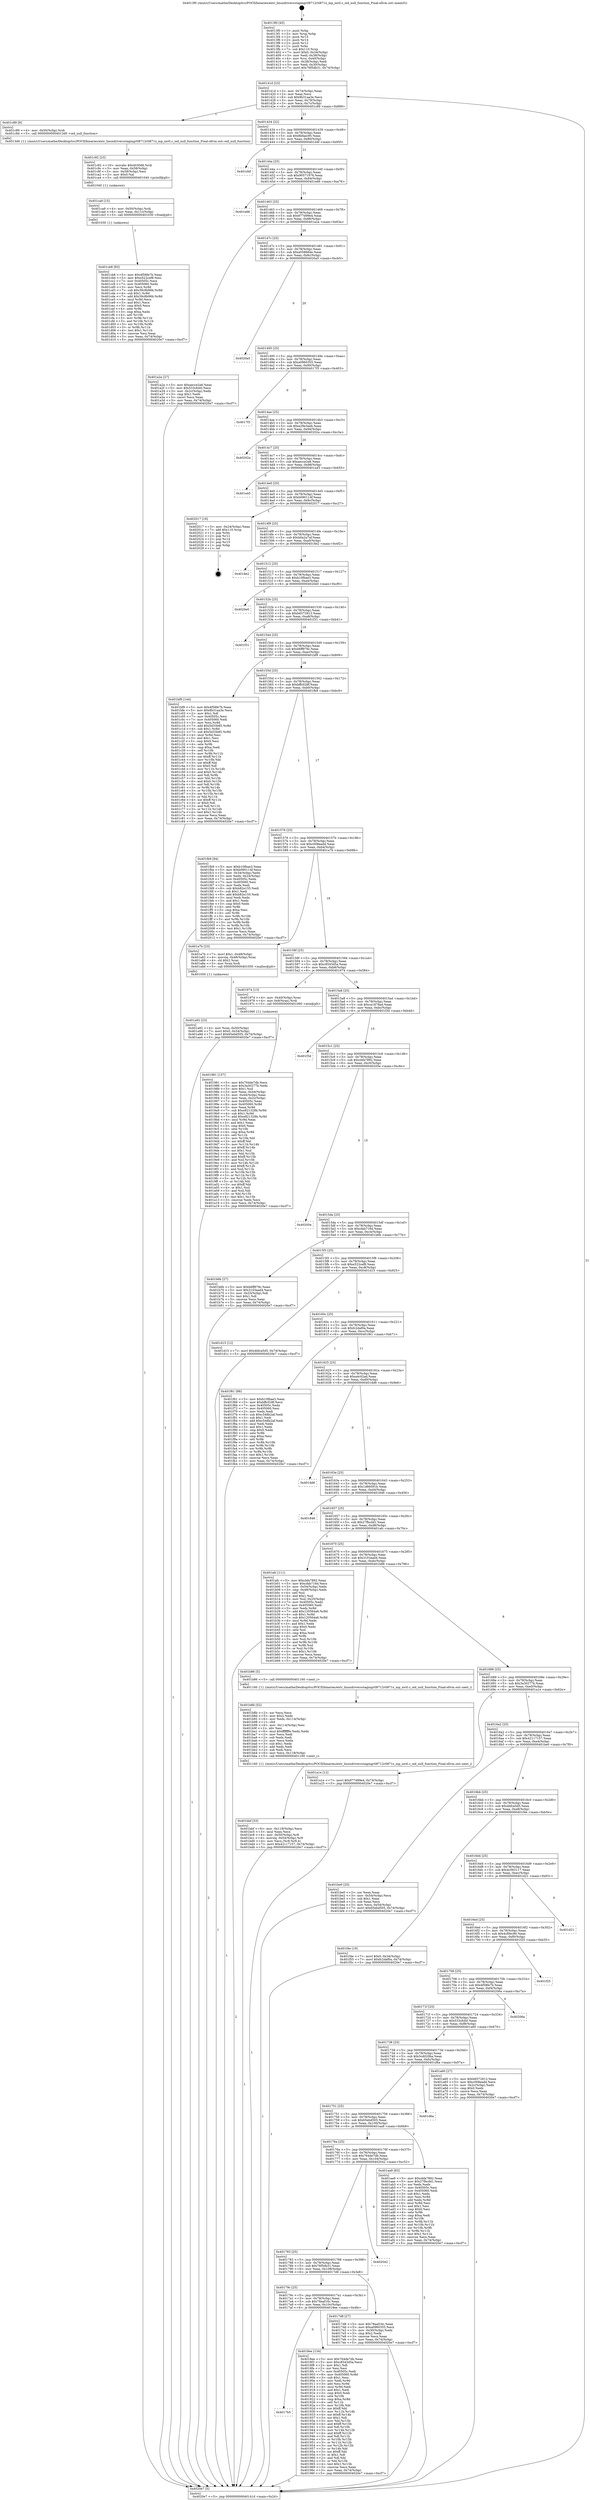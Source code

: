 digraph "0x4013f0" {
  label = "0x4013f0 (/mnt/c/Users/mathe/Desktop/tcc/POCII/binaries/extr_linuxdriversstagingrtl8712rtl871x_mp_ioctl.c_oid_null_function_Final-ollvm.out::main(0))"
  labelloc = "t"
  node[shape=record]

  Entry [label="",width=0.3,height=0.3,shape=circle,fillcolor=black,style=filled]
  "0x40141d" [label="{
     0x40141d [23]\l
     | [instrs]\l
     &nbsp;&nbsp;0x40141d \<+3\>: mov -0x74(%rbp),%eax\l
     &nbsp;&nbsp;0x401420 \<+2\>: mov %eax,%ecx\l
     &nbsp;&nbsp;0x401422 \<+6\>: sub $0x8b31aa3e,%ecx\l
     &nbsp;&nbsp;0x401428 \<+3\>: mov %eax,-0x78(%rbp)\l
     &nbsp;&nbsp;0x40142b \<+3\>: mov %ecx,-0x7c(%rbp)\l
     &nbsp;&nbsp;0x40142e \<+6\>: je 0000000000401c89 \<main+0x899\>\l
  }"]
  "0x401c89" [label="{
     0x401c89 [9]\l
     | [instrs]\l
     &nbsp;&nbsp;0x401c89 \<+4\>: mov -0x50(%rbp),%rdi\l
     &nbsp;&nbsp;0x401c8d \<+5\>: call 00000000004013d0 \<oid_null_function\>\l
     | [calls]\l
     &nbsp;&nbsp;0x4013d0 \{1\} (/mnt/c/Users/mathe/Desktop/tcc/POCII/binaries/extr_linuxdriversstagingrtl8712rtl871x_mp_ioctl.c_oid_null_function_Final-ollvm.out::oid_null_function)\l
  }"]
  "0x401434" [label="{
     0x401434 [22]\l
     | [instrs]\l
     &nbsp;&nbsp;0x401434 \<+5\>: jmp 0000000000401439 \<main+0x49\>\l
     &nbsp;&nbsp;0x401439 \<+3\>: mov -0x78(%rbp),%eax\l
     &nbsp;&nbsp;0x40143c \<+5\>: sub $0x8bfaec95,%eax\l
     &nbsp;&nbsp;0x401441 \<+3\>: mov %eax,-0x80(%rbp)\l
     &nbsp;&nbsp;0x401444 \<+6\>: je 0000000000401d4f \<main+0x95f\>\l
  }"]
  Exit [label="",width=0.3,height=0.3,shape=circle,fillcolor=black,style=filled,peripheries=2]
  "0x401d4f" [label="{
     0x401d4f\l
  }", style=dashed]
  "0x40144a" [label="{
     0x40144a [25]\l
     | [instrs]\l
     &nbsp;&nbsp;0x40144a \<+5\>: jmp 000000000040144f \<main+0x5f\>\l
     &nbsp;&nbsp;0x40144f \<+3\>: mov -0x78(%rbp),%eax\l
     &nbsp;&nbsp;0x401452 \<+5\>: sub $0x90571976,%eax\l
     &nbsp;&nbsp;0x401457 \<+6\>: mov %eax,-0x84(%rbp)\l
     &nbsp;&nbsp;0x40145d \<+6\>: je 0000000000401e66 \<main+0xa76\>\l
  }"]
  "0x401cb8" [label="{
     0x401cb8 [93]\l
     | [instrs]\l
     &nbsp;&nbsp;0x401cb8 \<+5\>: mov $0x4f58fe7b,%eax\l
     &nbsp;&nbsp;0x401cbd \<+5\>: mov $0xe522cef8,%esi\l
     &nbsp;&nbsp;0x401cc2 \<+7\>: mov 0x40505c,%ecx\l
     &nbsp;&nbsp;0x401cc9 \<+7\>: mov 0x405060,%edx\l
     &nbsp;&nbsp;0x401cd0 \<+3\>: mov %ecx,%r8d\l
     &nbsp;&nbsp;0x401cd3 \<+7\>: sub $0x39c8b96b,%r8d\l
     &nbsp;&nbsp;0x401cda \<+4\>: sub $0x1,%r8d\l
     &nbsp;&nbsp;0x401cde \<+7\>: add $0x39c8b96b,%r8d\l
     &nbsp;&nbsp;0x401ce5 \<+4\>: imul %r8d,%ecx\l
     &nbsp;&nbsp;0x401ce9 \<+3\>: and $0x1,%ecx\l
     &nbsp;&nbsp;0x401cec \<+3\>: cmp $0x0,%ecx\l
     &nbsp;&nbsp;0x401cef \<+4\>: sete %r9b\l
     &nbsp;&nbsp;0x401cf3 \<+3\>: cmp $0xa,%edx\l
     &nbsp;&nbsp;0x401cf6 \<+4\>: setl %r10b\l
     &nbsp;&nbsp;0x401cfa \<+3\>: mov %r9b,%r11b\l
     &nbsp;&nbsp;0x401cfd \<+3\>: and %r10b,%r11b\l
     &nbsp;&nbsp;0x401d00 \<+3\>: xor %r10b,%r9b\l
     &nbsp;&nbsp;0x401d03 \<+3\>: or %r9b,%r11b\l
     &nbsp;&nbsp;0x401d06 \<+4\>: test $0x1,%r11b\l
     &nbsp;&nbsp;0x401d0a \<+3\>: cmovne %esi,%eax\l
     &nbsp;&nbsp;0x401d0d \<+3\>: mov %eax,-0x74(%rbp)\l
     &nbsp;&nbsp;0x401d10 \<+5\>: jmp 00000000004020e7 \<main+0xcf7\>\l
  }"]
  "0x401e66" [label="{
     0x401e66\l
  }", style=dashed]
  "0x401463" [label="{
     0x401463 [25]\l
     | [instrs]\l
     &nbsp;&nbsp;0x401463 \<+5\>: jmp 0000000000401468 \<main+0x78\>\l
     &nbsp;&nbsp;0x401468 \<+3\>: mov -0x78(%rbp),%eax\l
     &nbsp;&nbsp;0x40146b \<+5\>: sub $0x977d99e4,%eax\l
     &nbsp;&nbsp;0x401470 \<+6\>: mov %eax,-0x88(%rbp)\l
     &nbsp;&nbsp;0x401476 \<+6\>: je 0000000000401a2a \<main+0x63a\>\l
  }"]
  "0x401ca9" [label="{
     0x401ca9 [15]\l
     | [instrs]\l
     &nbsp;&nbsp;0x401ca9 \<+4\>: mov -0x50(%rbp),%rdi\l
     &nbsp;&nbsp;0x401cad \<+6\>: mov %eax,-0x11c(%rbp)\l
     &nbsp;&nbsp;0x401cb3 \<+5\>: call 0000000000401030 \<free@plt\>\l
     | [calls]\l
     &nbsp;&nbsp;0x401030 \{1\} (unknown)\l
  }"]
  "0x401a2a" [label="{
     0x401a2a [27]\l
     | [instrs]\l
     &nbsp;&nbsp;0x401a2a \<+5\>: mov $0xaecce2a6,%eax\l
     &nbsp;&nbsp;0x401a2f \<+5\>: mov $0x533cfcb0,%ecx\l
     &nbsp;&nbsp;0x401a34 \<+3\>: mov -0x2c(%rbp),%edx\l
     &nbsp;&nbsp;0x401a37 \<+3\>: cmp $0x1,%edx\l
     &nbsp;&nbsp;0x401a3a \<+3\>: cmovl %ecx,%eax\l
     &nbsp;&nbsp;0x401a3d \<+3\>: mov %eax,-0x74(%rbp)\l
     &nbsp;&nbsp;0x401a40 \<+5\>: jmp 00000000004020e7 \<main+0xcf7\>\l
  }"]
  "0x40147c" [label="{
     0x40147c [25]\l
     | [instrs]\l
     &nbsp;&nbsp;0x40147c \<+5\>: jmp 0000000000401481 \<main+0x91\>\l
     &nbsp;&nbsp;0x401481 \<+3\>: mov -0x78(%rbp),%eax\l
     &nbsp;&nbsp;0x401484 \<+5\>: sub $0xa058684e,%eax\l
     &nbsp;&nbsp;0x401489 \<+6\>: mov %eax,-0x8c(%rbp)\l
     &nbsp;&nbsp;0x40148f \<+6\>: je 00000000004020a5 \<main+0xcb5\>\l
  }"]
  "0x401c92" [label="{
     0x401c92 [23]\l
     | [instrs]\l
     &nbsp;&nbsp;0x401c92 \<+10\>: movabs $0x4030d6,%rdi\l
     &nbsp;&nbsp;0x401c9c \<+3\>: mov %eax,-0x58(%rbp)\l
     &nbsp;&nbsp;0x401c9f \<+3\>: mov -0x58(%rbp),%esi\l
     &nbsp;&nbsp;0x401ca2 \<+2\>: mov $0x0,%al\l
     &nbsp;&nbsp;0x401ca4 \<+5\>: call 0000000000401040 \<printf@plt\>\l
     | [calls]\l
     &nbsp;&nbsp;0x401040 \{1\} (unknown)\l
  }"]
  "0x4020a5" [label="{
     0x4020a5\l
  }", style=dashed]
  "0x401495" [label="{
     0x401495 [25]\l
     | [instrs]\l
     &nbsp;&nbsp;0x401495 \<+5\>: jmp 000000000040149a \<main+0xaa\>\l
     &nbsp;&nbsp;0x40149a \<+3\>: mov -0x78(%rbp),%eax\l
     &nbsp;&nbsp;0x40149d \<+5\>: sub $0xa0960355,%eax\l
     &nbsp;&nbsp;0x4014a2 \<+6\>: mov %eax,-0x90(%rbp)\l
     &nbsp;&nbsp;0x4014a8 \<+6\>: je 00000000004017f3 \<main+0x403\>\l
  }"]
  "0x401bbf" [label="{
     0x401bbf [33]\l
     | [instrs]\l
     &nbsp;&nbsp;0x401bbf \<+6\>: mov -0x118(%rbp),%ecx\l
     &nbsp;&nbsp;0x401bc5 \<+3\>: imul %eax,%ecx\l
     &nbsp;&nbsp;0x401bc8 \<+4\>: mov -0x50(%rbp),%r8\l
     &nbsp;&nbsp;0x401bcc \<+4\>: movslq -0x54(%rbp),%r9\l
     &nbsp;&nbsp;0x401bd0 \<+4\>: mov %ecx,(%r8,%r9,4)\l
     &nbsp;&nbsp;0x401bd4 \<+7\>: movl $0x42117157,-0x74(%rbp)\l
     &nbsp;&nbsp;0x401bdb \<+5\>: jmp 00000000004020e7 \<main+0xcf7\>\l
  }"]
  "0x4017f3" [label="{
     0x4017f3\l
  }", style=dashed]
  "0x4014ae" [label="{
     0x4014ae [25]\l
     | [instrs]\l
     &nbsp;&nbsp;0x4014ae \<+5\>: jmp 00000000004014b3 \<main+0xc3\>\l
     &nbsp;&nbsp;0x4014b3 \<+3\>: mov -0x78(%rbp),%eax\l
     &nbsp;&nbsp;0x4014b6 \<+5\>: sub $0xa29e3eeb,%eax\l
     &nbsp;&nbsp;0x4014bb \<+6\>: mov %eax,-0x94(%rbp)\l
     &nbsp;&nbsp;0x4014c1 \<+6\>: je 000000000040202a \<main+0xc3a\>\l
  }"]
  "0x401b8b" [label="{
     0x401b8b [52]\l
     | [instrs]\l
     &nbsp;&nbsp;0x401b8b \<+2\>: xor %ecx,%ecx\l
     &nbsp;&nbsp;0x401b8d \<+5\>: mov $0x2,%edx\l
     &nbsp;&nbsp;0x401b92 \<+6\>: mov %edx,-0x114(%rbp)\l
     &nbsp;&nbsp;0x401b98 \<+1\>: cltd\l
     &nbsp;&nbsp;0x401b99 \<+6\>: mov -0x114(%rbp),%esi\l
     &nbsp;&nbsp;0x401b9f \<+2\>: idiv %esi\l
     &nbsp;&nbsp;0x401ba1 \<+6\>: imul $0xfffffffe,%edx,%edx\l
     &nbsp;&nbsp;0x401ba7 \<+2\>: mov %ecx,%edi\l
     &nbsp;&nbsp;0x401ba9 \<+2\>: sub %edx,%edi\l
     &nbsp;&nbsp;0x401bab \<+2\>: mov %ecx,%edx\l
     &nbsp;&nbsp;0x401bad \<+3\>: sub $0x1,%edx\l
     &nbsp;&nbsp;0x401bb0 \<+2\>: add %edx,%edi\l
     &nbsp;&nbsp;0x401bb2 \<+2\>: sub %edi,%ecx\l
     &nbsp;&nbsp;0x401bb4 \<+6\>: mov %ecx,-0x118(%rbp)\l
     &nbsp;&nbsp;0x401bba \<+5\>: call 0000000000401160 \<next_i\>\l
     | [calls]\l
     &nbsp;&nbsp;0x401160 \{1\} (/mnt/c/Users/mathe/Desktop/tcc/POCII/binaries/extr_linuxdriversstagingrtl8712rtl871x_mp_ioctl.c_oid_null_function_Final-ollvm.out::next_i)\l
  }"]
  "0x40202a" [label="{
     0x40202a\l
  }", style=dashed]
  "0x4014c7" [label="{
     0x4014c7 [25]\l
     | [instrs]\l
     &nbsp;&nbsp;0x4014c7 \<+5\>: jmp 00000000004014cc \<main+0xdc\>\l
     &nbsp;&nbsp;0x4014cc \<+3\>: mov -0x78(%rbp),%eax\l
     &nbsp;&nbsp;0x4014cf \<+5\>: sub $0xaecce2a6,%eax\l
     &nbsp;&nbsp;0x4014d4 \<+6\>: mov %eax,-0x98(%rbp)\l
     &nbsp;&nbsp;0x4014da \<+6\>: je 0000000000401a45 \<main+0x655\>\l
  }"]
  "0x401a92" [label="{
     0x401a92 [23]\l
     | [instrs]\l
     &nbsp;&nbsp;0x401a92 \<+4\>: mov %rax,-0x50(%rbp)\l
     &nbsp;&nbsp;0x401a96 \<+7\>: movl $0x0,-0x54(%rbp)\l
     &nbsp;&nbsp;0x401a9d \<+7\>: movl $0x65ebd505,-0x74(%rbp)\l
     &nbsp;&nbsp;0x401aa4 \<+5\>: jmp 00000000004020e7 \<main+0xcf7\>\l
  }"]
  "0x401a45" [label="{
     0x401a45\l
  }", style=dashed]
  "0x4014e0" [label="{
     0x4014e0 [25]\l
     | [instrs]\l
     &nbsp;&nbsp;0x4014e0 \<+5\>: jmp 00000000004014e5 \<main+0xf5\>\l
     &nbsp;&nbsp;0x4014e5 \<+3\>: mov -0x78(%rbp),%eax\l
     &nbsp;&nbsp;0x4014e8 \<+5\>: sub $0xb090114f,%eax\l
     &nbsp;&nbsp;0x4014ed \<+6\>: mov %eax,-0x9c(%rbp)\l
     &nbsp;&nbsp;0x4014f3 \<+6\>: je 0000000000402017 \<main+0xc27\>\l
  }"]
  "0x401981" [label="{
     0x401981 [157]\l
     | [instrs]\l
     &nbsp;&nbsp;0x401981 \<+5\>: mov $0x764de7db,%ecx\l
     &nbsp;&nbsp;0x401986 \<+5\>: mov $0x3a30277b,%edx\l
     &nbsp;&nbsp;0x40198b \<+3\>: mov $0x1,%sil\l
     &nbsp;&nbsp;0x40198e \<+3\>: mov %eax,-0x44(%rbp)\l
     &nbsp;&nbsp;0x401991 \<+3\>: mov -0x44(%rbp),%eax\l
     &nbsp;&nbsp;0x401994 \<+3\>: mov %eax,-0x2c(%rbp)\l
     &nbsp;&nbsp;0x401997 \<+7\>: mov 0x40505c,%eax\l
     &nbsp;&nbsp;0x40199e \<+8\>: mov 0x405060,%r8d\l
     &nbsp;&nbsp;0x4019a6 \<+3\>: mov %eax,%r9d\l
     &nbsp;&nbsp;0x4019a9 \<+7\>: sub $0xe821328b,%r9d\l
     &nbsp;&nbsp;0x4019b0 \<+4\>: sub $0x1,%r9d\l
     &nbsp;&nbsp;0x4019b4 \<+7\>: add $0xe821328b,%r9d\l
     &nbsp;&nbsp;0x4019bb \<+4\>: imul %r9d,%eax\l
     &nbsp;&nbsp;0x4019bf \<+3\>: and $0x1,%eax\l
     &nbsp;&nbsp;0x4019c2 \<+3\>: cmp $0x0,%eax\l
     &nbsp;&nbsp;0x4019c5 \<+4\>: sete %r10b\l
     &nbsp;&nbsp;0x4019c9 \<+4\>: cmp $0xa,%r8d\l
     &nbsp;&nbsp;0x4019cd \<+4\>: setl %r11b\l
     &nbsp;&nbsp;0x4019d1 \<+3\>: mov %r10b,%bl\l
     &nbsp;&nbsp;0x4019d4 \<+3\>: xor $0xff,%bl\l
     &nbsp;&nbsp;0x4019d7 \<+3\>: mov %r11b,%r14b\l
     &nbsp;&nbsp;0x4019da \<+4\>: xor $0xff,%r14b\l
     &nbsp;&nbsp;0x4019de \<+4\>: xor $0x1,%sil\l
     &nbsp;&nbsp;0x4019e2 \<+3\>: mov %bl,%r15b\l
     &nbsp;&nbsp;0x4019e5 \<+4\>: and $0xff,%r15b\l
     &nbsp;&nbsp;0x4019e9 \<+3\>: and %sil,%r10b\l
     &nbsp;&nbsp;0x4019ec \<+3\>: mov %r14b,%r12b\l
     &nbsp;&nbsp;0x4019ef \<+4\>: and $0xff,%r12b\l
     &nbsp;&nbsp;0x4019f3 \<+3\>: and %sil,%r11b\l
     &nbsp;&nbsp;0x4019f6 \<+3\>: or %r10b,%r15b\l
     &nbsp;&nbsp;0x4019f9 \<+3\>: or %r11b,%r12b\l
     &nbsp;&nbsp;0x4019fc \<+3\>: xor %r12b,%r15b\l
     &nbsp;&nbsp;0x4019ff \<+3\>: or %r14b,%bl\l
     &nbsp;&nbsp;0x401a02 \<+3\>: xor $0xff,%bl\l
     &nbsp;&nbsp;0x401a05 \<+4\>: or $0x1,%sil\l
     &nbsp;&nbsp;0x401a09 \<+3\>: and %sil,%bl\l
     &nbsp;&nbsp;0x401a0c \<+3\>: or %bl,%r15b\l
     &nbsp;&nbsp;0x401a0f \<+4\>: test $0x1,%r15b\l
     &nbsp;&nbsp;0x401a13 \<+3\>: cmovne %edx,%ecx\l
     &nbsp;&nbsp;0x401a16 \<+3\>: mov %ecx,-0x74(%rbp)\l
     &nbsp;&nbsp;0x401a19 \<+5\>: jmp 00000000004020e7 \<main+0xcf7\>\l
  }"]
  "0x402017" [label="{
     0x402017 [19]\l
     | [instrs]\l
     &nbsp;&nbsp;0x402017 \<+3\>: mov -0x24(%rbp),%eax\l
     &nbsp;&nbsp;0x40201a \<+7\>: add $0x110,%rsp\l
     &nbsp;&nbsp;0x402021 \<+1\>: pop %rbx\l
     &nbsp;&nbsp;0x402022 \<+2\>: pop %r12\l
     &nbsp;&nbsp;0x402024 \<+2\>: pop %r14\l
     &nbsp;&nbsp;0x402026 \<+2\>: pop %r15\l
     &nbsp;&nbsp;0x402028 \<+1\>: pop %rbp\l
     &nbsp;&nbsp;0x402029 \<+1\>: ret\l
  }"]
  "0x4014f9" [label="{
     0x4014f9 [25]\l
     | [instrs]\l
     &nbsp;&nbsp;0x4014f9 \<+5\>: jmp 00000000004014fe \<main+0x10e\>\l
     &nbsp;&nbsp;0x4014fe \<+3\>: mov -0x78(%rbp),%eax\l
     &nbsp;&nbsp;0x401501 \<+5\>: sub $0xb0a2a7af,%eax\l
     &nbsp;&nbsp;0x401506 \<+6\>: mov %eax,-0xa0(%rbp)\l
     &nbsp;&nbsp;0x40150c \<+6\>: je 00000000004018e2 \<main+0x4f2\>\l
  }"]
  "0x4017b5" [label="{
     0x4017b5\l
  }", style=dashed]
  "0x4018e2" [label="{
     0x4018e2\l
  }", style=dashed]
  "0x401512" [label="{
     0x401512 [25]\l
     | [instrs]\l
     &nbsp;&nbsp;0x401512 \<+5\>: jmp 0000000000401517 \<main+0x127\>\l
     &nbsp;&nbsp;0x401517 \<+3\>: mov -0x78(%rbp),%eax\l
     &nbsp;&nbsp;0x40151a \<+5\>: sub $0xb10fbae3,%eax\l
     &nbsp;&nbsp;0x40151f \<+6\>: mov %eax,-0xa4(%rbp)\l
     &nbsp;&nbsp;0x401525 \<+6\>: je 00000000004020e0 \<main+0xcf0\>\l
  }"]
  "0x4018ee" [label="{
     0x4018ee [134]\l
     | [instrs]\l
     &nbsp;&nbsp;0x4018ee \<+5\>: mov $0x764de7db,%eax\l
     &nbsp;&nbsp;0x4018f3 \<+5\>: mov $0xc8543d5a,%ecx\l
     &nbsp;&nbsp;0x4018f8 \<+2\>: mov $0x1,%dl\l
     &nbsp;&nbsp;0x4018fa \<+2\>: xor %esi,%esi\l
     &nbsp;&nbsp;0x4018fc \<+7\>: mov 0x40505c,%edi\l
     &nbsp;&nbsp;0x401903 \<+8\>: mov 0x405060,%r8d\l
     &nbsp;&nbsp;0x40190b \<+3\>: sub $0x1,%esi\l
     &nbsp;&nbsp;0x40190e \<+3\>: mov %edi,%r9d\l
     &nbsp;&nbsp;0x401911 \<+3\>: add %esi,%r9d\l
     &nbsp;&nbsp;0x401914 \<+4\>: imul %r9d,%edi\l
     &nbsp;&nbsp;0x401918 \<+3\>: and $0x1,%edi\l
     &nbsp;&nbsp;0x40191b \<+3\>: cmp $0x0,%edi\l
     &nbsp;&nbsp;0x40191e \<+4\>: sete %r10b\l
     &nbsp;&nbsp;0x401922 \<+4\>: cmp $0xa,%r8d\l
     &nbsp;&nbsp;0x401926 \<+4\>: setl %r11b\l
     &nbsp;&nbsp;0x40192a \<+3\>: mov %r10b,%bl\l
     &nbsp;&nbsp;0x40192d \<+3\>: xor $0xff,%bl\l
     &nbsp;&nbsp;0x401930 \<+3\>: mov %r11b,%r14b\l
     &nbsp;&nbsp;0x401933 \<+4\>: xor $0xff,%r14b\l
     &nbsp;&nbsp;0x401937 \<+3\>: xor $0x1,%dl\l
     &nbsp;&nbsp;0x40193a \<+3\>: mov %bl,%r15b\l
     &nbsp;&nbsp;0x40193d \<+4\>: and $0xff,%r15b\l
     &nbsp;&nbsp;0x401941 \<+3\>: and %dl,%r10b\l
     &nbsp;&nbsp;0x401944 \<+3\>: mov %r14b,%r12b\l
     &nbsp;&nbsp;0x401947 \<+4\>: and $0xff,%r12b\l
     &nbsp;&nbsp;0x40194b \<+3\>: and %dl,%r11b\l
     &nbsp;&nbsp;0x40194e \<+3\>: or %r10b,%r15b\l
     &nbsp;&nbsp;0x401951 \<+3\>: or %r11b,%r12b\l
     &nbsp;&nbsp;0x401954 \<+3\>: xor %r12b,%r15b\l
     &nbsp;&nbsp;0x401957 \<+3\>: or %r14b,%bl\l
     &nbsp;&nbsp;0x40195a \<+3\>: xor $0xff,%bl\l
     &nbsp;&nbsp;0x40195d \<+3\>: or $0x1,%dl\l
     &nbsp;&nbsp;0x401960 \<+2\>: and %dl,%bl\l
     &nbsp;&nbsp;0x401962 \<+3\>: or %bl,%r15b\l
     &nbsp;&nbsp;0x401965 \<+4\>: test $0x1,%r15b\l
     &nbsp;&nbsp;0x401969 \<+3\>: cmovne %ecx,%eax\l
     &nbsp;&nbsp;0x40196c \<+3\>: mov %eax,-0x74(%rbp)\l
     &nbsp;&nbsp;0x40196f \<+5\>: jmp 00000000004020e7 \<main+0xcf7\>\l
  }"]
  "0x4020e0" [label="{
     0x4020e0\l
  }", style=dashed]
  "0x40152b" [label="{
     0x40152b [25]\l
     | [instrs]\l
     &nbsp;&nbsp;0x40152b \<+5\>: jmp 0000000000401530 \<main+0x140\>\l
     &nbsp;&nbsp;0x401530 \<+3\>: mov -0x78(%rbp),%eax\l
     &nbsp;&nbsp;0x401533 \<+5\>: sub $0xb6572813,%eax\l
     &nbsp;&nbsp;0x401538 \<+6\>: mov %eax,-0xa8(%rbp)\l
     &nbsp;&nbsp;0x40153e \<+6\>: je 0000000000401f31 \<main+0xb41\>\l
  }"]
  "0x4013f0" [label="{
     0x4013f0 [45]\l
     | [instrs]\l
     &nbsp;&nbsp;0x4013f0 \<+1\>: push %rbp\l
     &nbsp;&nbsp;0x4013f1 \<+3\>: mov %rsp,%rbp\l
     &nbsp;&nbsp;0x4013f4 \<+2\>: push %r15\l
     &nbsp;&nbsp;0x4013f6 \<+2\>: push %r14\l
     &nbsp;&nbsp;0x4013f8 \<+2\>: push %r12\l
     &nbsp;&nbsp;0x4013fa \<+1\>: push %rbx\l
     &nbsp;&nbsp;0x4013fb \<+7\>: sub $0x110,%rsp\l
     &nbsp;&nbsp;0x401402 \<+7\>: movl $0x0,-0x34(%rbp)\l
     &nbsp;&nbsp;0x401409 \<+3\>: mov %edi,-0x38(%rbp)\l
     &nbsp;&nbsp;0x40140c \<+4\>: mov %rsi,-0x40(%rbp)\l
     &nbsp;&nbsp;0x401410 \<+3\>: mov -0x38(%rbp),%edi\l
     &nbsp;&nbsp;0x401413 \<+3\>: mov %edi,-0x30(%rbp)\l
     &nbsp;&nbsp;0x401416 \<+7\>: movl $0x76f5db31,-0x74(%rbp)\l
  }"]
  "0x401f31" [label="{
     0x401f31\l
  }", style=dashed]
  "0x401544" [label="{
     0x401544 [25]\l
     | [instrs]\l
     &nbsp;&nbsp;0x401544 \<+5\>: jmp 0000000000401549 \<main+0x159\>\l
     &nbsp;&nbsp;0x401549 \<+3\>: mov -0x78(%rbp),%eax\l
     &nbsp;&nbsp;0x40154c \<+5\>: sub $0xb6ff979c,%eax\l
     &nbsp;&nbsp;0x401551 \<+6\>: mov %eax,-0xac(%rbp)\l
     &nbsp;&nbsp;0x401557 \<+6\>: je 0000000000401bf9 \<main+0x809\>\l
  }"]
  "0x4020e7" [label="{
     0x4020e7 [5]\l
     | [instrs]\l
     &nbsp;&nbsp;0x4020e7 \<+5\>: jmp 000000000040141d \<main+0x2d\>\l
  }"]
  "0x401bf9" [label="{
     0x401bf9 [144]\l
     | [instrs]\l
     &nbsp;&nbsp;0x401bf9 \<+5\>: mov $0x4f58fe7b,%eax\l
     &nbsp;&nbsp;0x401bfe \<+5\>: mov $0x8b31aa3e,%ecx\l
     &nbsp;&nbsp;0x401c03 \<+2\>: mov $0x1,%dl\l
     &nbsp;&nbsp;0x401c05 \<+7\>: mov 0x40505c,%esi\l
     &nbsp;&nbsp;0x401c0c \<+7\>: mov 0x405060,%edi\l
     &nbsp;&nbsp;0x401c13 \<+3\>: mov %esi,%r8d\l
     &nbsp;&nbsp;0x401c16 \<+7\>: add $0x5d33b85,%r8d\l
     &nbsp;&nbsp;0x401c1d \<+4\>: sub $0x1,%r8d\l
     &nbsp;&nbsp;0x401c21 \<+7\>: sub $0x5d33b85,%r8d\l
     &nbsp;&nbsp;0x401c28 \<+4\>: imul %r8d,%esi\l
     &nbsp;&nbsp;0x401c2c \<+3\>: and $0x1,%esi\l
     &nbsp;&nbsp;0x401c2f \<+3\>: cmp $0x0,%esi\l
     &nbsp;&nbsp;0x401c32 \<+4\>: sete %r9b\l
     &nbsp;&nbsp;0x401c36 \<+3\>: cmp $0xa,%edi\l
     &nbsp;&nbsp;0x401c39 \<+4\>: setl %r10b\l
     &nbsp;&nbsp;0x401c3d \<+3\>: mov %r9b,%r11b\l
     &nbsp;&nbsp;0x401c40 \<+4\>: xor $0xff,%r11b\l
     &nbsp;&nbsp;0x401c44 \<+3\>: mov %r10b,%bl\l
     &nbsp;&nbsp;0x401c47 \<+3\>: xor $0xff,%bl\l
     &nbsp;&nbsp;0x401c4a \<+3\>: xor $0x0,%dl\l
     &nbsp;&nbsp;0x401c4d \<+3\>: mov %r11b,%r14b\l
     &nbsp;&nbsp;0x401c50 \<+4\>: and $0x0,%r14b\l
     &nbsp;&nbsp;0x401c54 \<+3\>: and %dl,%r9b\l
     &nbsp;&nbsp;0x401c57 \<+3\>: mov %bl,%r15b\l
     &nbsp;&nbsp;0x401c5a \<+4\>: and $0x0,%r15b\l
     &nbsp;&nbsp;0x401c5e \<+3\>: and %dl,%r10b\l
     &nbsp;&nbsp;0x401c61 \<+3\>: or %r9b,%r14b\l
     &nbsp;&nbsp;0x401c64 \<+3\>: or %r10b,%r15b\l
     &nbsp;&nbsp;0x401c67 \<+3\>: xor %r15b,%r14b\l
     &nbsp;&nbsp;0x401c6a \<+3\>: or %bl,%r11b\l
     &nbsp;&nbsp;0x401c6d \<+4\>: xor $0xff,%r11b\l
     &nbsp;&nbsp;0x401c71 \<+3\>: or $0x0,%dl\l
     &nbsp;&nbsp;0x401c74 \<+3\>: and %dl,%r11b\l
     &nbsp;&nbsp;0x401c77 \<+3\>: or %r11b,%r14b\l
     &nbsp;&nbsp;0x401c7a \<+4\>: test $0x1,%r14b\l
     &nbsp;&nbsp;0x401c7e \<+3\>: cmovne %ecx,%eax\l
     &nbsp;&nbsp;0x401c81 \<+3\>: mov %eax,-0x74(%rbp)\l
     &nbsp;&nbsp;0x401c84 \<+5\>: jmp 00000000004020e7 \<main+0xcf7\>\l
  }"]
  "0x40155d" [label="{
     0x40155d [25]\l
     | [instrs]\l
     &nbsp;&nbsp;0x40155d \<+5\>: jmp 0000000000401562 \<main+0x172\>\l
     &nbsp;&nbsp;0x401562 \<+3\>: mov -0x78(%rbp),%eax\l
     &nbsp;&nbsp;0x401565 \<+5\>: sub $0xbffc028f,%eax\l
     &nbsp;&nbsp;0x40156a \<+6\>: mov %eax,-0xb0(%rbp)\l
     &nbsp;&nbsp;0x401570 \<+6\>: je 0000000000401fb9 \<main+0xbc9\>\l
  }"]
  "0x40179c" [label="{
     0x40179c [25]\l
     | [instrs]\l
     &nbsp;&nbsp;0x40179c \<+5\>: jmp 00000000004017a1 \<main+0x3b1\>\l
     &nbsp;&nbsp;0x4017a1 \<+3\>: mov -0x78(%rbp),%eax\l
     &nbsp;&nbsp;0x4017a4 \<+5\>: sub $0x78aaf16c,%eax\l
     &nbsp;&nbsp;0x4017a9 \<+6\>: mov %eax,-0x10c(%rbp)\l
     &nbsp;&nbsp;0x4017af \<+6\>: je 00000000004018ee \<main+0x4fe\>\l
  }"]
  "0x401fb9" [label="{
     0x401fb9 [94]\l
     | [instrs]\l
     &nbsp;&nbsp;0x401fb9 \<+5\>: mov $0xb10fbae3,%eax\l
     &nbsp;&nbsp;0x401fbe \<+5\>: mov $0xb090114f,%ecx\l
     &nbsp;&nbsp;0x401fc3 \<+3\>: mov -0x34(%rbp),%edx\l
     &nbsp;&nbsp;0x401fc6 \<+3\>: mov %edx,-0x24(%rbp)\l
     &nbsp;&nbsp;0x401fc9 \<+7\>: mov 0x40505c,%edx\l
     &nbsp;&nbsp;0x401fd0 \<+7\>: mov 0x405060,%esi\l
     &nbsp;&nbsp;0x401fd7 \<+2\>: mov %edx,%edi\l
     &nbsp;&nbsp;0x401fd9 \<+6\>: sub $0xb82e155,%edi\l
     &nbsp;&nbsp;0x401fdf \<+3\>: sub $0x1,%edi\l
     &nbsp;&nbsp;0x401fe2 \<+6\>: add $0xb82e155,%edi\l
     &nbsp;&nbsp;0x401fe8 \<+3\>: imul %edi,%edx\l
     &nbsp;&nbsp;0x401feb \<+3\>: and $0x1,%edx\l
     &nbsp;&nbsp;0x401fee \<+3\>: cmp $0x0,%edx\l
     &nbsp;&nbsp;0x401ff1 \<+4\>: sete %r8b\l
     &nbsp;&nbsp;0x401ff5 \<+3\>: cmp $0xa,%esi\l
     &nbsp;&nbsp;0x401ff8 \<+4\>: setl %r9b\l
     &nbsp;&nbsp;0x401ffc \<+3\>: mov %r8b,%r10b\l
     &nbsp;&nbsp;0x401fff \<+3\>: and %r9b,%r10b\l
     &nbsp;&nbsp;0x402002 \<+3\>: xor %r9b,%r8b\l
     &nbsp;&nbsp;0x402005 \<+3\>: or %r8b,%r10b\l
     &nbsp;&nbsp;0x402008 \<+4\>: test $0x1,%r10b\l
     &nbsp;&nbsp;0x40200c \<+3\>: cmovne %ecx,%eax\l
     &nbsp;&nbsp;0x40200f \<+3\>: mov %eax,-0x74(%rbp)\l
     &nbsp;&nbsp;0x402012 \<+5\>: jmp 00000000004020e7 \<main+0xcf7\>\l
  }"]
  "0x401576" [label="{
     0x401576 [25]\l
     | [instrs]\l
     &nbsp;&nbsp;0x401576 \<+5\>: jmp 000000000040157b \<main+0x18b\>\l
     &nbsp;&nbsp;0x40157b \<+3\>: mov -0x78(%rbp),%eax\l
     &nbsp;&nbsp;0x40157e \<+5\>: sub $0xc008eadd,%eax\l
     &nbsp;&nbsp;0x401583 \<+6\>: mov %eax,-0xb4(%rbp)\l
     &nbsp;&nbsp;0x401589 \<+6\>: je 0000000000401a7b \<main+0x68b\>\l
  }"]
  "0x4017d8" [label="{
     0x4017d8 [27]\l
     | [instrs]\l
     &nbsp;&nbsp;0x4017d8 \<+5\>: mov $0x78aaf16c,%eax\l
     &nbsp;&nbsp;0x4017dd \<+5\>: mov $0xa0960355,%ecx\l
     &nbsp;&nbsp;0x4017e2 \<+3\>: mov -0x30(%rbp),%edx\l
     &nbsp;&nbsp;0x4017e5 \<+3\>: cmp $0x2,%edx\l
     &nbsp;&nbsp;0x4017e8 \<+3\>: cmovne %ecx,%eax\l
     &nbsp;&nbsp;0x4017eb \<+3\>: mov %eax,-0x74(%rbp)\l
     &nbsp;&nbsp;0x4017ee \<+5\>: jmp 00000000004020e7 \<main+0xcf7\>\l
  }"]
  "0x401a7b" [label="{
     0x401a7b [23]\l
     | [instrs]\l
     &nbsp;&nbsp;0x401a7b \<+7\>: movl $0x1,-0x48(%rbp)\l
     &nbsp;&nbsp;0x401a82 \<+4\>: movslq -0x48(%rbp),%rax\l
     &nbsp;&nbsp;0x401a86 \<+4\>: shl $0x2,%rax\l
     &nbsp;&nbsp;0x401a8a \<+3\>: mov %rax,%rdi\l
     &nbsp;&nbsp;0x401a8d \<+5\>: call 0000000000401050 \<malloc@plt\>\l
     | [calls]\l
     &nbsp;&nbsp;0x401050 \{1\} (unknown)\l
  }"]
  "0x40158f" [label="{
     0x40158f [25]\l
     | [instrs]\l
     &nbsp;&nbsp;0x40158f \<+5\>: jmp 0000000000401594 \<main+0x1a4\>\l
     &nbsp;&nbsp;0x401594 \<+3\>: mov -0x78(%rbp),%eax\l
     &nbsp;&nbsp;0x401597 \<+5\>: sub $0xc8543d5a,%eax\l
     &nbsp;&nbsp;0x40159c \<+6\>: mov %eax,-0xb8(%rbp)\l
     &nbsp;&nbsp;0x4015a2 \<+6\>: je 0000000000401974 \<main+0x584\>\l
  }"]
  "0x401783" [label="{
     0x401783 [25]\l
     | [instrs]\l
     &nbsp;&nbsp;0x401783 \<+5\>: jmp 0000000000401788 \<main+0x398\>\l
     &nbsp;&nbsp;0x401788 \<+3\>: mov -0x78(%rbp),%eax\l
     &nbsp;&nbsp;0x40178b \<+5\>: sub $0x76f5db31,%eax\l
     &nbsp;&nbsp;0x401790 \<+6\>: mov %eax,-0x108(%rbp)\l
     &nbsp;&nbsp;0x401796 \<+6\>: je 00000000004017d8 \<main+0x3e8\>\l
  }"]
  "0x401974" [label="{
     0x401974 [13]\l
     | [instrs]\l
     &nbsp;&nbsp;0x401974 \<+4\>: mov -0x40(%rbp),%rax\l
     &nbsp;&nbsp;0x401978 \<+4\>: mov 0x8(%rax),%rdi\l
     &nbsp;&nbsp;0x40197c \<+5\>: call 0000000000401060 \<atoi@plt\>\l
     | [calls]\l
     &nbsp;&nbsp;0x401060 \{1\} (unknown)\l
  }"]
  "0x4015a8" [label="{
     0x4015a8 [25]\l
     | [instrs]\l
     &nbsp;&nbsp;0x4015a8 \<+5\>: jmp 00000000004015ad \<main+0x1bd\>\l
     &nbsp;&nbsp;0x4015ad \<+3\>: mov -0x78(%rbp),%eax\l
     &nbsp;&nbsp;0x4015b0 \<+5\>: sub $0xca1878ad,%eax\l
     &nbsp;&nbsp;0x4015b5 \<+6\>: mov %eax,-0xbc(%rbp)\l
     &nbsp;&nbsp;0x4015bb \<+6\>: je 0000000000401f3d \<main+0xb4d\>\l
  }"]
  "0x402042" [label="{
     0x402042\l
  }", style=dashed]
  "0x401f3d" [label="{
     0x401f3d\l
  }", style=dashed]
  "0x4015c1" [label="{
     0x4015c1 [25]\l
     | [instrs]\l
     &nbsp;&nbsp;0x4015c1 \<+5\>: jmp 00000000004015c6 \<main+0x1d6\>\l
     &nbsp;&nbsp;0x4015c6 \<+3\>: mov -0x78(%rbp),%eax\l
     &nbsp;&nbsp;0x4015c9 \<+5\>: sub $0xcbfa7892,%eax\l
     &nbsp;&nbsp;0x4015ce \<+6\>: mov %eax,-0xc0(%rbp)\l
     &nbsp;&nbsp;0x4015d4 \<+6\>: je 000000000040205e \<main+0xc6e\>\l
  }"]
  "0x40176a" [label="{
     0x40176a [25]\l
     | [instrs]\l
     &nbsp;&nbsp;0x40176a \<+5\>: jmp 000000000040176f \<main+0x37f\>\l
     &nbsp;&nbsp;0x40176f \<+3\>: mov -0x78(%rbp),%eax\l
     &nbsp;&nbsp;0x401772 \<+5\>: sub $0x764de7db,%eax\l
     &nbsp;&nbsp;0x401777 \<+6\>: mov %eax,-0x104(%rbp)\l
     &nbsp;&nbsp;0x40177d \<+6\>: je 0000000000402042 \<main+0xc52\>\l
  }"]
  "0x40205e" [label="{
     0x40205e\l
  }", style=dashed]
  "0x4015da" [label="{
     0x4015da [25]\l
     | [instrs]\l
     &nbsp;&nbsp;0x4015da \<+5\>: jmp 00000000004015df \<main+0x1ef\>\l
     &nbsp;&nbsp;0x4015df \<+3\>: mov -0x78(%rbp),%eax\l
     &nbsp;&nbsp;0x4015e2 \<+5\>: sub $0xcfab716d,%eax\l
     &nbsp;&nbsp;0x4015e7 \<+6\>: mov %eax,-0xc4(%rbp)\l
     &nbsp;&nbsp;0x4015ed \<+6\>: je 0000000000401b6b \<main+0x77b\>\l
  }"]
  "0x401aa9" [label="{
     0x401aa9 [83]\l
     | [instrs]\l
     &nbsp;&nbsp;0x401aa9 \<+5\>: mov $0xcbfa7892,%eax\l
     &nbsp;&nbsp;0x401aae \<+5\>: mov $0x27fbcdd1,%ecx\l
     &nbsp;&nbsp;0x401ab3 \<+2\>: xor %edx,%edx\l
     &nbsp;&nbsp;0x401ab5 \<+7\>: mov 0x40505c,%esi\l
     &nbsp;&nbsp;0x401abc \<+7\>: mov 0x405060,%edi\l
     &nbsp;&nbsp;0x401ac3 \<+3\>: sub $0x1,%edx\l
     &nbsp;&nbsp;0x401ac6 \<+3\>: mov %esi,%r8d\l
     &nbsp;&nbsp;0x401ac9 \<+3\>: add %edx,%r8d\l
     &nbsp;&nbsp;0x401acc \<+4\>: imul %r8d,%esi\l
     &nbsp;&nbsp;0x401ad0 \<+3\>: and $0x1,%esi\l
     &nbsp;&nbsp;0x401ad3 \<+3\>: cmp $0x0,%esi\l
     &nbsp;&nbsp;0x401ad6 \<+4\>: sete %r9b\l
     &nbsp;&nbsp;0x401ada \<+3\>: cmp $0xa,%edi\l
     &nbsp;&nbsp;0x401add \<+4\>: setl %r10b\l
     &nbsp;&nbsp;0x401ae1 \<+3\>: mov %r9b,%r11b\l
     &nbsp;&nbsp;0x401ae4 \<+3\>: and %r10b,%r11b\l
     &nbsp;&nbsp;0x401ae7 \<+3\>: xor %r10b,%r9b\l
     &nbsp;&nbsp;0x401aea \<+3\>: or %r9b,%r11b\l
     &nbsp;&nbsp;0x401aed \<+4\>: test $0x1,%r11b\l
     &nbsp;&nbsp;0x401af1 \<+3\>: cmovne %ecx,%eax\l
     &nbsp;&nbsp;0x401af4 \<+3\>: mov %eax,-0x74(%rbp)\l
     &nbsp;&nbsp;0x401af7 \<+5\>: jmp 00000000004020e7 \<main+0xcf7\>\l
  }"]
  "0x401b6b" [label="{
     0x401b6b [27]\l
     | [instrs]\l
     &nbsp;&nbsp;0x401b6b \<+5\>: mov $0xb6ff979c,%eax\l
     &nbsp;&nbsp;0x401b70 \<+5\>: mov $0x3103aad4,%ecx\l
     &nbsp;&nbsp;0x401b75 \<+3\>: mov -0x25(%rbp),%dl\l
     &nbsp;&nbsp;0x401b78 \<+3\>: test $0x1,%dl\l
     &nbsp;&nbsp;0x401b7b \<+3\>: cmovne %ecx,%eax\l
     &nbsp;&nbsp;0x401b7e \<+3\>: mov %eax,-0x74(%rbp)\l
     &nbsp;&nbsp;0x401b81 \<+5\>: jmp 00000000004020e7 \<main+0xcf7\>\l
  }"]
  "0x4015f3" [label="{
     0x4015f3 [25]\l
     | [instrs]\l
     &nbsp;&nbsp;0x4015f3 \<+5\>: jmp 00000000004015f8 \<main+0x208\>\l
     &nbsp;&nbsp;0x4015f8 \<+3\>: mov -0x78(%rbp),%eax\l
     &nbsp;&nbsp;0x4015fb \<+5\>: sub $0xe522cef8,%eax\l
     &nbsp;&nbsp;0x401600 \<+6\>: mov %eax,-0xc8(%rbp)\l
     &nbsp;&nbsp;0x401606 \<+6\>: je 0000000000401d15 \<main+0x925\>\l
  }"]
  "0x401751" [label="{
     0x401751 [25]\l
     | [instrs]\l
     &nbsp;&nbsp;0x401751 \<+5\>: jmp 0000000000401756 \<main+0x366\>\l
     &nbsp;&nbsp;0x401756 \<+3\>: mov -0x78(%rbp),%eax\l
     &nbsp;&nbsp;0x401759 \<+5\>: sub $0x65ebd505,%eax\l
     &nbsp;&nbsp;0x40175e \<+6\>: mov %eax,-0x100(%rbp)\l
     &nbsp;&nbsp;0x401764 \<+6\>: je 0000000000401aa9 \<main+0x6b9\>\l
  }"]
  "0x401d15" [label="{
     0x401d15 [12]\l
     | [instrs]\l
     &nbsp;&nbsp;0x401d15 \<+7\>: movl $0x4bfca5d5,-0x74(%rbp)\l
     &nbsp;&nbsp;0x401d1c \<+5\>: jmp 00000000004020e7 \<main+0xcf7\>\l
  }"]
  "0x40160c" [label="{
     0x40160c [25]\l
     | [instrs]\l
     &nbsp;&nbsp;0x40160c \<+5\>: jmp 0000000000401611 \<main+0x221\>\l
     &nbsp;&nbsp;0x401611 \<+3\>: mov -0x78(%rbp),%eax\l
     &nbsp;&nbsp;0x401614 \<+5\>: sub $0xfc2daf0a,%eax\l
     &nbsp;&nbsp;0x401619 \<+6\>: mov %eax,-0xcc(%rbp)\l
     &nbsp;&nbsp;0x40161f \<+6\>: je 0000000000401f61 \<main+0xb71\>\l
  }"]
  "0x401d6a" [label="{
     0x401d6a\l
  }", style=dashed]
  "0x401f61" [label="{
     0x401f61 [88]\l
     | [instrs]\l
     &nbsp;&nbsp;0x401f61 \<+5\>: mov $0xb10fbae3,%eax\l
     &nbsp;&nbsp;0x401f66 \<+5\>: mov $0xbffc028f,%ecx\l
     &nbsp;&nbsp;0x401f6b \<+7\>: mov 0x40505c,%edx\l
     &nbsp;&nbsp;0x401f72 \<+7\>: mov 0x405060,%esi\l
     &nbsp;&nbsp;0x401f79 \<+2\>: mov %edx,%edi\l
     &nbsp;&nbsp;0x401f7b \<+6\>: sub $0xc548b2af,%edi\l
     &nbsp;&nbsp;0x401f81 \<+3\>: sub $0x1,%edi\l
     &nbsp;&nbsp;0x401f84 \<+6\>: add $0xc548b2af,%edi\l
     &nbsp;&nbsp;0x401f8a \<+3\>: imul %edi,%edx\l
     &nbsp;&nbsp;0x401f8d \<+3\>: and $0x1,%edx\l
     &nbsp;&nbsp;0x401f90 \<+3\>: cmp $0x0,%edx\l
     &nbsp;&nbsp;0x401f93 \<+4\>: sete %r8b\l
     &nbsp;&nbsp;0x401f97 \<+3\>: cmp $0xa,%esi\l
     &nbsp;&nbsp;0x401f9a \<+4\>: setl %r9b\l
     &nbsp;&nbsp;0x401f9e \<+3\>: mov %r8b,%r10b\l
     &nbsp;&nbsp;0x401fa1 \<+3\>: and %r9b,%r10b\l
     &nbsp;&nbsp;0x401fa4 \<+3\>: xor %r9b,%r8b\l
     &nbsp;&nbsp;0x401fa7 \<+3\>: or %r8b,%r10b\l
     &nbsp;&nbsp;0x401faa \<+4\>: test $0x1,%r10b\l
     &nbsp;&nbsp;0x401fae \<+3\>: cmovne %ecx,%eax\l
     &nbsp;&nbsp;0x401fb1 \<+3\>: mov %eax,-0x74(%rbp)\l
     &nbsp;&nbsp;0x401fb4 \<+5\>: jmp 00000000004020e7 \<main+0xcf7\>\l
  }"]
  "0x401625" [label="{
     0x401625 [25]\l
     | [instrs]\l
     &nbsp;&nbsp;0x401625 \<+5\>: jmp 000000000040162a \<main+0x23a\>\l
     &nbsp;&nbsp;0x40162a \<+3\>: mov -0x78(%rbp),%eax\l
     &nbsp;&nbsp;0x40162d \<+5\>: sub $0xa4c02ad,%eax\l
     &nbsp;&nbsp;0x401632 \<+6\>: mov %eax,-0xd0(%rbp)\l
     &nbsp;&nbsp;0x401638 \<+6\>: je 0000000000401dd6 \<main+0x9e6\>\l
  }"]
  "0x401738" [label="{
     0x401738 [25]\l
     | [instrs]\l
     &nbsp;&nbsp;0x401738 \<+5\>: jmp 000000000040173d \<main+0x34d\>\l
     &nbsp;&nbsp;0x40173d \<+3\>: mov -0x78(%rbp),%eax\l
     &nbsp;&nbsp;0x401740 \<+5\>: sub $0x5cd020ba,%eax\l
     &nbsp;&nbsp;0x401745 \<+6\>: mov %eax,-0xfc(%rbp)\l
     &nbsp;&nbsp;0x40174b \<+6\>: je 0000000000401d6a \<main+0x97a\>\l
  }"]
  "0x401dd6" [label="{
     0x401dd6\l
  }", style=dashed]
  "0x40163e" [label="{
     0x40163e [25]\l
     | [instrs]\l
     &nbsp;&nbsp;0x40163e \<+5\>: jmp 0000000000401643 \<main+0x253\>\l
     &nbsp;&nbsp;0x401643 \<+3\>: mov -0x78(%rbp),%eax\l
     &nbsp;&nbsp;0x401646 \<+5\>: sub $0x1d66091b,%eax\l
     &nbsp;&nbsp;0x40164b \<+6\>: mov %eax,-0xd4(%rbp)\l
     &nbsp;&nbsp;0x401651 \<+6\>: je 0000000000401846 \<main+0x456\>\l
  }"]
  "0x401a60" [label="{
     0x401a60 [27]\l
     | [instrs]\l
     &nbsp;&nbsp;0x401a60 \<+5\>: mov $0xb6572813,%eax\l
     &nbsp;&nbsp;0x401a65 \<+5\>: mov $0xc008eadd,%ecx\l
     &nbsp;&nbsp;0x401a6a \<+3\>: mov -0x2c(%rbp),%edx\l
     &nbsp;&nbsp;0x401a6d \<+3\>: cmp $0x0,%edx\l
     &nbsp;&nbsp;0x401a70 \<+3\>: cmove %ecx,%eax\l
     &nbsp;&nbsp;0x401a73 \<+3\>: mov %eax,-0x74(%rbp)\l
     &nbsp;&nbsp;0x401a76 \<+5\>: jmp 00000000004020e7 \<main+0xcf7\>\l
  }"]
  "0x401846" [label="{
     0x401846\l
  }", style=dashed]
  "0x401657" [label="{
     0x401657 [25]\l
     | [instrs]\l
     &nbsp;&nbsp;0x401657 \<+5\>: jmp 000000000040165c \<main+0x26c\>\l
     &nbsp;&nbsp;0x40165c \<+3\>: mov -0x78(%rbp),%eax\l
     &nbsp;&nbsp;0x40165f \<+5\>: sub $0x27fbcdd1,%eax\l
     &nbsp;&nbsp;0x401664 \<+6\>: mov %eax,-0xd8(%rbp)\l
     &nbsp;&nbsp;0x40166a \<+6\>: je 0000000000401afc \<main+0x70c\>\l
  }"]
  "0x40171f" [label="{
     0x40171f [25]\l
     | [instrs]\l
     &nbsp;&nbsp;0x40171f \<+5\>: jmp 0000000000401724 \<main+0x334\>\l
     &nbsp;&nbsp;0x401724 \<+3\>: mov -0x78(%rbp),%eax\l
     &nbsp;&nbsp;0x401727 \<+5\>: sub $0x533cfcb0,%eax\l
     &nbsp;&nbsp;0x40172c \<+6\>: mov %eax,-0xf8(%rbp)\l
     &nbsp;&nbsp;0x401732 \<+6\>: je 0000000000401a60 \<main+0x670\>\l
  }"]
  "0x401afc" [label="{
     0x401afc [111]\l
     | [instrs]\l
     &nbsp;&nbsp;0x401afc \<+5\>: mov $0xcbfa7892,%eax\l
     &nbsp;&nbsp;0x401b01 \<+5\>: mov $0xcfab716d,%ecx\l
     &nbsp;&nbsp;0x401b06 \<+3\>: mov -0x54(%rbp),%edx\l
     &nbsp;&nbsp;0x401b09 \<+3\>: cmp -0x48(%rbp),%edx\l
     &nbsp;&nbsp;0x401b0c \<+4\>: setl %sil\l
     &nbsp;&nbsp;0x401b10 \<+4\>: and $0x1,%sil\l
     &nbsp;&nbsp;0x401b14 \<+4\>: mov %sil,-0x25(%rbp)\l
     &nbsp;&nbsp;0x401b18 \<+7\>: mov 0x40505c,%edx\l
     &nbsp;&nbsp;0x401b1f \<+7\>: mov 0x405060,%edi\l
     &nbsp;&nbsp;0x401b26 \<+3\>: mov %edx,%r8d\l
     &nbsp;&nbsp;0x401b29 \<+7\>: add $0x120564a6,%r8d\l
     &nbsp;&nbsp;0x401b30 \<+4\>: sub $0x1,%r8d\l
     &nbsp;&nbsp;0x401b34 \<+7\>: sub $0x120564a6,%r8d\l
     &nbsp;&nbsp;0x401b3b \<+4\>: imul %r8d,%edx\l
     &nbsp;&nbsp;0x401b3f \<+3\>: and $0x1,%edx\l
     &nbsp;&nbsp;0x401b42 \<+3\>: cmp $0x0,%edx\l
     &nbsp;&nbsp;0x401b45 \<+4\>: sete %sil\l
     &nbsp;&nbsp;0x401b49 \<+3\>: cmp $0xa,%edi\l
     &nbsp;&nbsp;0x401b4c \<+4\>: setl %r9b\l
     &nbsp;&nbsp;0x401b50 \<+3\>: mov %sil,%r10b\l
     &nbsp;&nbsp;0x401b53 \<+3\>: and %r9b,%r10b\l
     &nbsp;&nbsp;0x401b56 \<+3\>: xor %r9b,%sil\l
     &nbsp;&nbsp;0x401b59 \<+3\>: or %sil,%r10b\l
     &nbsp;&nbsp;0x401b5c \<+4\>: test $0x1,%r10b\l
     &nbsp;&nbsp;0x401b60 \<+3\>: cmovne %ecx,%eax\l
     &nbsp;&nbsp;0x401b63 \<+3\>: mov %eax,-0x74(%rbp)\l
     &nbsp;&nbsp;0x401b66 \<+5\>: jmp 00000000004020e7 \<main+0xcf7\>\l
  }"]
  "0x401670" [label="{
     0x401670 [25]\l
     | [instrs]\l
     &nbsp;&nbsp;0x401670 \<+5\>: jmp 0000000000401675 \<main+0x285\>\l
     &nbsp;&nbsp;0x401675 \<+3\>: mov -0x78(%rbp),%eax\l
     &nbsp;&nbsp;0x401678 \<+5\>: sub $0x3103aad4,%eax\l
     &nbsp;&nbsp;0x40167d \<+6\>: mov %eax,-0xdc(%rbp)\l
     &nbsp;&nbsp;0x401683 \<+6\>: je 0000000000401b86 \<main+0x796\>\l
  }"]
  "0x40206a" [label="{
     0x40206a\l
  }", style=dashed]
  "0x401b86" [label="{
     0x401b86 [5]\l
     | [instrs]\l
     &nbsp;&nbsp;0x401b86 \<+5\>: call 0000000000401160 \<next_i\>\l
     | [calls]\l
     &nbsp;&nbsp;0x401160 \{1\} (/mnt/c/Users/mathe/Desktop/tcc/POCII/binaries/extr_linuxdriversstagingrtl8712rtl871x_mp_ioctl.c_oid_null_function_Final-ollvm.out::next_i)\l
  }"]
  "0x401689" [label="{
     0x401689 [25]\l
     | [instrs]\l
     &nbsp;&nbsp;0x401689 \<+5\>: jmp 000000000040168e \<main+0x29e\>\l
     &nbsp;&nbsp;0x40168e \<+3\>: mov -0x78(%rbp),%eax\l
     &nbsp;&nbsp;0x401691 \<+5\>: sub $0x3a30277b,%eax\l
     &nbsp;&nbsp;0x401696 \<+6\>: mov %eax,-0xe0(%rbp)\l
     &nbsp;&nbsp;0x40169c \<+6\>: je 0000000000401a1e \<main+0x62e\>\l
  }"]
  "0x401706" [label="{
     0x401706 [25]\l
     | [instrs]\l
     &nbsp;&nbsp;0x401706 \<+5\>: jmp 000000000040170b \<main+0x31b\>\l
     &nbsp;&nbsp;0x40170b \<+3\>: mov -0x78(%rbp),%eax\l
     &nbsp;&nbsp;0x40170e \<+5\>: sub $0x4f58fe7b,%eax\l
     &nbsp;&nbsp;0x401713 \<+6\>: mov %eax,-0xf4(%rbp)\l
     &nbsp;&nbsp;0x401719 \<+6\>: je 000000000040206a \<main+0xc7a\>\l
  }"]
  "0x401a1e" [label="{
     0x401a1e [12]\l
     | [instrs]\l
     &nbsp;&nbsp;0x401a1e \<+7\>: movl $0x977d99e4,-0x74(%rbp)\l
     &nbsp;&nbsp;0x401a25 \<+5\>: jmp 00000000004020e7 \<main+0xcf7\>\l
  }"]
  "0x4016a2" [label="{
     0x4016a2 [25]\l
     | [instrs]\l
     &nbsp;&nbsp;0x4016a2 \<+5\>: jmp 00000000004016a7 \<main+0x2b7\>\l
     &nbsp;&nbsp;0x4016a7 \<+3\>: mov -0x78(%rbp),%eax\l
     &nbsp;&nbsp;0x4016aa \<+5\>: sub $0x42117157,%eax\l
     &nbsp;&nbsp;0x4016af \<+6\>: mov %eax,-0xe4(%rbp)\l
     &nbsp;&nbsp;0x4016b5 \<+6\>: je 0000000000401be0 \<main+0x7f0\>\l
  }"]
  "0x401f25" [label="{
     0x401f25\l
  }", style=dashed]
  "0x401be0" [label="{
     0x401be0 [25]\l
     | [instrs]\l
     &nbsp;&nbsp;0x401be0 \<+2\>: xor %eax,%eax\l
     &nbsp;&nbsp;0x401be2 \<+3\>: mov -0x54(%rbp),%ecx\l
     &nbsp;&nbsp;0x401be5 \<+3\>: sub $0x1,%eax\l
     &nbsp;&nbsp;0x401be8 \<+2\>: sub %eax,%ecx\l
     &nbsp;&nbsp;0x401bea \<+3\>: mov %ecx,-0x54(%rbp)\l
     &nbsp;&nbsp;0x401bed \<+7\>: movl $0x65ebd505,-0x74(%rbp)\l
     &nbsp;&nbsp;0x401bf4 \<+5\>: jmp 00000000004020e7 \<main+0xcf7\>\l
  }"]
  "0x4016bb" [label="{
     0x4016bb [25]\l
     | [instrs]\l
     &nbsp;&nbsp;0x4016bb \<+5\>: jmp 00000000004016c0 \<main+0x2d0\>\l
     &nbsp;&nbsp;0x4016c0 \<+3\>: mov -0x78(%rbp),%eax\l
     &nbsp;&nbsp;0x4016c3 \<+5\>: sub $0x4bfca5d5,%eax\l
     &nbsp;&nbsp;0x4016c8 \<+6\>: mov %eax,-0xe8(%rbp)\l
     &nbsp;&nbsp;0x4016ce \<+6\>: je 0000000000401f4e \<main+0xb5e\>\l
  }"]
  "0x4016ed" [label="{
     0x4016ed [25]\l
     | [instrs]\l
     &nbsp;&nbsp;0x4016ed \<+5\>: jmp 00000000004016f2 \<main+0x302\>\l
     &nbsp;&nbsp;0x4016f2 \<+3\>: mov -0x78(%rbp),%eax\l
     &nbsp;&nbsp;0x4016f5 \<+5\>: sub $0x4cf0bc90,%eax\l
     &nbsp;&nbsp;0x4016fa \<+6\>: mov %eax,-0xf0(%rbp)\l
     &nbsp;&nbsp;0x401700 \<+6\>: je 0000000000401f25 \<main+0xb35\>\l
  }"]
  "0x401f4e" [label="{
     0x401f4e [19]\l
     | [instrs]\l
     &nbsp;&nbsp;0x401f4e \<+7\>: movl $0x0,-0x34(%rbp)\l
     &nbsp;&nbsp;0x401f55 \<+7\>: movl $0xfc2daf0a,-0x74(%rbp)\l
     &nbsp;&nbsp;0x401f5c \<+5\>: jmp 00000000004020e7 \<main+0xcf7\>\l
  }"]
  "0x4016d4" [label="{
     0x4016d4 [25]\l
     | [instrs]\l
     &nbsp;&nbsp;0x4016d4 \<+5\>: jmp 00000000004016d9 \<main+0x2e9\>\l
     &nbsp;&nbsp;0x4016d9 \<+3\>: mov -0x78(%rbp),%eax\l
     &nbsp;&nbsp;0x4016dc \<+5\>: sub $0x4c563117,%eax\l
     &nbsp;&nbsp;0x4016e1 \<+6\>: mov %eax,-0xec(%rbp)\l
     &nbsp;&nbsp;0x4016e7 \<+6\>: je 0000000000401d21 \<main+0x931\>\l
  }"]
  "0x401d21" [label="{
     0x401d21\l
  }", style=dashed]
  Entry -> "0x4013f0" [label=" 1"]
  "0x40141d" -> "0x401c89" [label=" 1"]
  "0x40141d" -> "0x401434" [label=" 21"]
  "0x402017" -> Exit [label=" 1"]
  "0x401434" -> "0x401d4f" [label=" 0"]
  "0x401434" -> "0x40144a" [label=" 21"]
  "0x401fb9" -> "0x4020e7" [label=" 1"]
  "0x40144a" -> "0x401e66" [label=" 0"]
  "0x40144a" -> "0x401463" [label=" 21"]
  "0x401f61" -> "0x4020e7" [label=" 1"]
  "0x401463" -> "0x401a2a" [label=" 1"]
  "0x401463" -> "0x40147c" [label=" 20"]
  "0x401f4e" -> "0x4020e7" [label=" 1"]
  "0x40147c" -> "0x4020a5" [label=" 0"]
  "0x40147c" -> "0x401495" [label=" 20"]
  "0x401d15" -> "0x4020e7" [label=" 1"]
  "0x401495" -> "0x4017f3" [label=" 0"]
  "0x401495" -> "0x4014ae" [label=" 20"]
  "0x401cb8" -> "0x4020e7" [label=" 1"]
  "0x4014ae" -> "0x40202a" [label=" 0"]
  "0x4014ae" -> "0x4014c7" [label=" 20"]
  "0x401ca9" -> "0x401cb8" [label=" 1"]
  "0x4014c7" -> "0x401a45" [label=" 0"]
  "0x4014c7" -> "0x4014e0" [label=" 20"]
  "0x401c92" -> "0x401ca9" [label=" 1"]
  "0x4014e0" -> "0x402017" [label=" 1"]
  "0x4014e0" -> "0x4014f9" [label=" 19"]
  "0x401c89" -> "0x401c92" [label=" 1"]
  "0x4014f9" -> "0x4018e2" [label=" 0"]
  "0x4014f9" -> "0x401512" [label=" 19"]
  "0x401bf9" -> "0x4020e7" [label=" 1"]
  "0x401512" -> "0x4020e0" [label=" 0"]
  "0x401512" -> "0x40152b" [label=" 19"]
  "0x401be0" -> "0x4020e7" [label=" 1"]
  "0x40152b" -> "0x401f31" [label=" 0"]
  "0x40152b" -> "0x401544" [label=" 19"]
  "0x401b8b" -> "0x401bbf" [label=" 1"]
  "0x401544" -> "0x401bf9" [label=" 1"]
  "0x401544" -> "0x40155d" [label=" 18"]
  "0x401b86" -> "0x401b8b" [label=" 1"]
  "0x40155d" -> "0x401fb9" [label=" 1"]
  "0x40155d" -> "0x401576" [label=" 17"]
  "0x401b6b" -> "0x4020e7" [label=" 2"]
  "0x401576" -> "0x401a7b" [label=" 1"]
  "0x401576" -> "0x40158f" [label=" 16"]
  "0x401afc" -> "0x4020e7" [label=" 2"]
  "0x40158f" -> "0x401974" [label=" 1"]
  "0x40158f" -> "0x4015a8" [label=" 15"]
  "0x401a92" -> "0x4020e7" [label=" 1"]
  "0x4015a8" -> "0x401f3d" [label=" 0"]
  "0x4015a8" -> "0x4015c1" [label=" 15"]
  "0x401a7b" -> "0x401a92" [label=" 1"]
  "0x4015c1" -> "0x40205e" [label=" 0"]
  "0x4015c1" -> "0x4015da" [label=" 15"]
  "0x401a2a" -> "0x4020e7" [label=" 1"]
  "0x4015da" -> "0x401b6b" [label=" 2"]
  "0x4015da" -> "0x4015f3" [label=" 13"]
  "0x401a1e" -> "0x4020e7" [label=" 1"]
  "0x4015f3" -> "0x401d15" [label=" 1"]
  "0x4015f3" -> "0x40160c" [label=" 12"]
  "0x401974" -> "0x401981" [label=" 1"]
  "0x40160c" -> "0x401f61" [label=" 1"]
  "0x40160c" -> "0x401625" [label=" 11"]
  "0x4018ee" -> "0x4020e7" [label=" 1"]
  "0x401625" -> "0x401dd6" [label=" 0"]
  "0x401625" -> "0x40163e" [label=" 11"]
  "0x40179c" -> "0x4018ee" [label=" 1"]
  "0x40163e" -> "0x401846" [label=" 0"]
  "0x40163e" -> "0x401657" [label=" 11"]
  "0x401bbf" -> "0x4020e7" [label=" 1"]
  "0x401657" -> "0x401afc" [label=" 2"]
  "0x401657" -> "0x401670" [label=" 9"]
  "0x4013f0" -> "0x40141d" [label=" 1"]
  "0x401670" -> "0x401b86" [label=" 1"]
  "0x401670" -> "0x401689" [label=" 8"]
  "0x4017d8" -> "0x4020e7" [label=" 1"]
  "0x401689" -> "0x401a1e" [label=" 1"]
  "0x401689" -> "0x4016a2" [label=" 7"]
  "0x401783" -> "0x4017d8" [label=" 1"]
  "0x4016a2" -> "0x401be0" [label=" 1"]
  "0x4016a2" -> "0x4016bb" [label=" 6"]
  "0x401aa9" -> "0x4020e7" [label=" 2"]
  "0x4016bb" -> "0x401f4e" [label=" 1"]
  "0x4016bb" -> "0x4016d4" [label=" 5"]
  "0x40176a" -> "0x402042" [label=" 0"]
  "0x4016d4" -> "0x401d21" [label=" 0"]
  "0x4016d4" -> "0x4016ed" [label=" 5"]
  "0x40176a" -> "0x401783" [label=" 2"]
  "0x4016ed" -> "0x401f25" [label=" 0"]
  "0x4016ed" -> "0x401706" [label=" 5"]
  "0x401783" -> "0x40179c" [label=" 1"]
  "0x401706" -> "0x40206a" [label=" 0"]
  "0x401706" -> "0x40171f" [label=" 5"]
  "0x4020e7" -> "0x40141d" [label=" 21"]
  "0x40171f" -> "0x401a60" [label=" 1"]
  "0x40171f" -> "0x401738" [label=" 4"]
  "0x40179c" -> "0x4017b5" [label=" 0"]
  "0x401738" -> "0x401d6a" [label=" 0"]
  "0x401738" -> "0x401751" [label=" 4"]
  "0x401981" -> "0x4020e7" [label=" 1"]
  "0x401751" -> "0x401aa9" [label=" 2"]
  "0x401751" -> "0x40176a" [label=" 2"]
  "0x401a60" -> "0x4020e7" [label=" 1"]
}
